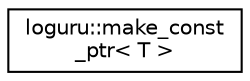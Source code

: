 digraph "Graphical Class Hierarchy"
{
  edge [fontname="Helvetica",fontsize="10",labelfontname="Helvetica",labelfontsize="10"];
  node [fontname="Helvetica",fontsize="10",shape=record];
  rankdir="LR";
  Node0 [label="loguru::make_const\l_ptr\< T \>",height=0.2,width=0.4,color="black", fillcolor="white", style="filled",URL="$structloguru_1_1make__const__ptr.html"];
}
